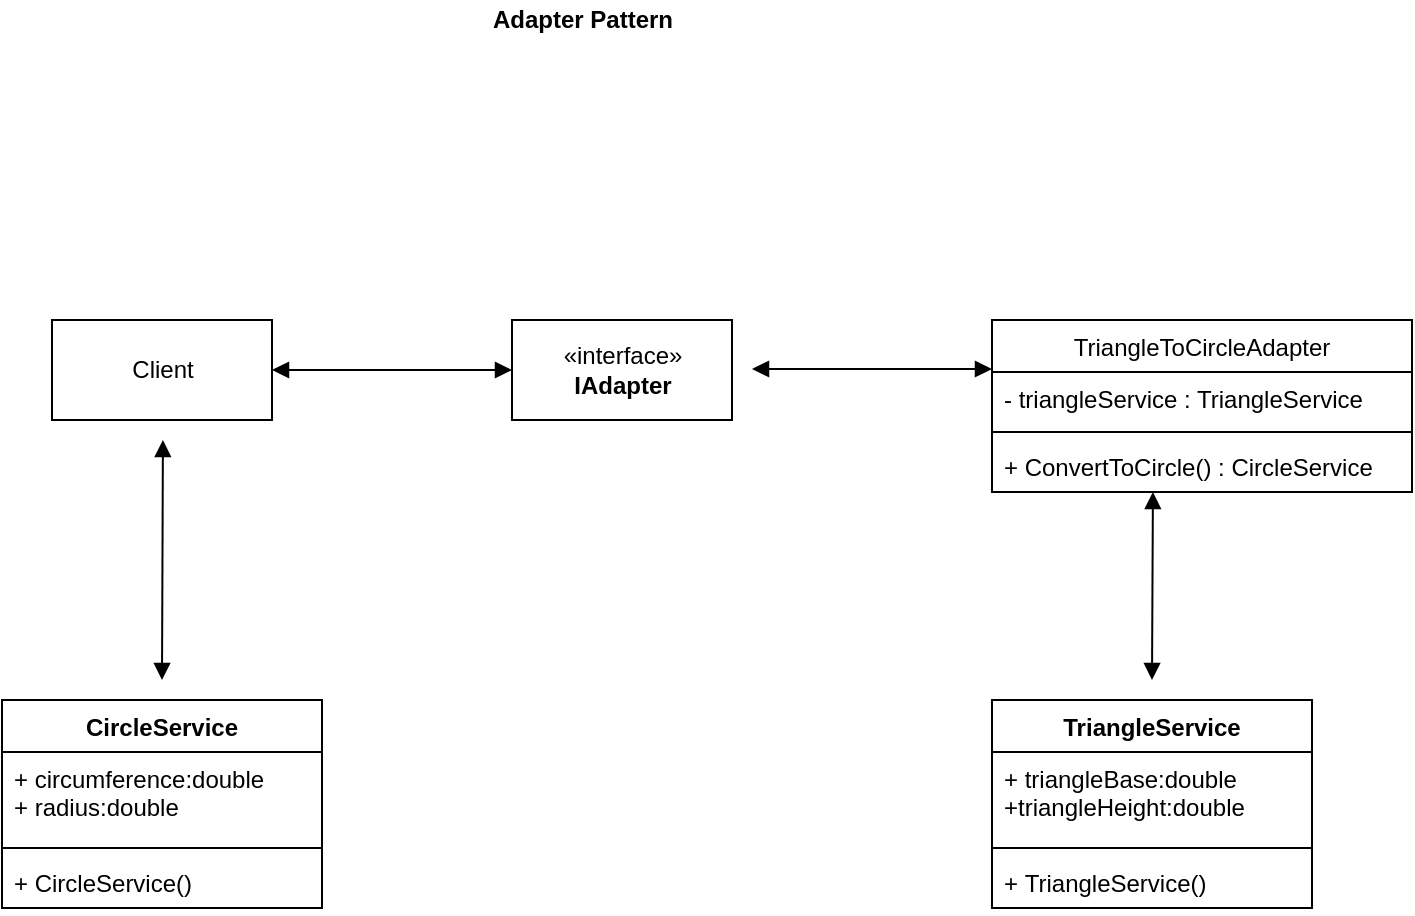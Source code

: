 <mxfile version="19.0.3" type="device"><diagram id="vJB-_5l0PpjhGW2h-YjI" name="Page-1"><mxGraphModel dx="1106" dy="616" grid="1" gridSize="10" guides="1" tooltips="1" connect="1" arrows="1" fold="1" page="1" pageScale="1" pageWidth="827" pageHeight="1169" math="0" shadow="0"><root><mxCell id="0"/><mxCell id="1" parent="0"/><mxCell id="TPuuJiEq7nVVqaepDzOR-5" value="«interface»&lt;br&gt;&lt;b&gt;IAdapter&lt;br&gt;&lt;/b&gt;" style="html=1;" vertex="1" parent="1"><mxGeometry x="360" y="200" width="110" height="50" as="geometry"/></mxCell><mxCell id="TPuuJiEq7nVVqaepDzOR-6" value="Client" style="html=1;" vertex="1" parent="1"><mxGeometry x="130" y="200" width="110" height="50" as="geometry"/></mxCell><mxCell id="TPuuJiEq7nVVqaepDzOR-7" value="TriangleToCircleAdapter" style="swimlane;fontStyle=0;align=center;verticalAlign=top;childLayout=stackLayout;horizontal=1;startSize=26;horizontalStack=0;resizeParent=1;resizeParentMax=0;resizeLast=0;collapsible=1;marginBottom=0;" vertex="1" parent="1"><mxGeometry x="600" y="200" width="210" height="86" as="geometry"/></mxCell><mxCell id="TPuuJiEq7nVVqaepDzOR-8" value="- triangleService : TriangleService " style="text;strokeColor=none;fillColor=none;align=left;verticalAlign=top;spacingLeft=4;spacingRight=4;overflow=hidden;rotatable=0;points=[[0,0.5],[1,0.5]];portConstraint=eastwest;" vertex="1" parent="TPuuJiEq7nVVqaepDzOR-7"><mxGeometry y="26" width="210" height="26" as="geometry"/></mxCell><mxCell id="TPuuJiEq7nVVqaepDzOR-9" value="" style="line;strokeWidth=1;fillColor=none;align=left;verticalAlign=middle;spacingTop=-1;spacingLeft=3;spacingRight=3;rotatable=0;labelPosition=right;points=[];portConstraint=eastwest;" vertex="1" parent="TPuuJiEq7nVVqaepDzOR-7"><mxGeometry y="52" width="210" height="8" as="geometry"/></mxCell><mxCell id="TPuuJiEq7nVVqaepDzOR-10" value="+ ConvertToCircle() : CircleService" style="text;strokeColor=none;fillColor=none;align=left;verticalAlign=top;spacingLeft=4;spacingRight=4;overflow=hidden;rotatable=0;points=[[0,0.5],[1,0.5]];portConstraint=eastwest;" vertex="1" parent="TPuuJiEq7nVVqaepDzOR-7"><mxGeometry y="60" width="210" height="26" as="geometry"/></mxCell><mxCell id="TPuuJiEq7nVVqaepDzOR-16" value="" style="endArrow=block;startArrow=block;endFill=1;startFill=1;html=1;rounded=0;exitX=0.506;exitY=1.098;exitDx=0;exitDy=0;exitPerimeter=0;" edge="1" parent="1"><mxGeometry width="160" relative="1" as="geometry"><mxPoint x="185.46" y="259.998" as="sourcePoint"/><mxPoint x="185" y="380" as="targetPoint"/></mxGeometry></mxCell><mxCell id="TPuuJiEq7nVVqaepDzOR-17" value="" style="endArrow=block;startArrow=block;endFill=1;startFill=1;html=1;rounded=0;" edge="1" parent="1"><mxGeometry width="160" relative="1" as="geometry"><mxPoint x="600" y="224.5" as="sourcePoint"/><mxPoint x="480" y="224.5" as="targetPoint"/><Array as="points"><mxPoint x="530" y="224.5"/></Array></mxGeometry></mxCell><mxCell id="TPuuJiEq7nVVqaepDzOR-23" value="" style="endArrow=block;startArrow=block;endFill=1;startFill=1;html=1;rounded=0;exitX=1;exitY=0.5;exitDx=0;exitDy=0;entryX=0;entryY=0.5;entryDx=0;entryDy=0;" edge="1" parent="1" source="TPuuJiEq7nVVqaepDzOR-6" target="TPuuJiEq7nVVqaepDzOR-5"><mxGeometry width="160" relative="1" as="geometry"><mxPoint x="320.46" y="239.998" as="sourcePoint"/><mxPoint x="320" y="360" as="targetPoint"/></mxGeometry></mxCell><mxCell id="TPuuJiEq7nVVqaepDzOR-24" value="&lt;b&gt;Adapter Pattern&lt;/b&gt;" style="text;html=1;align=center;verticalAlign=middle;resizable=0;points=[];autosize=1;strokeColor=none;fillColor=none;" vertex="1" parent="1"><mxGeometry x="340" y="40" width="110" height="20" as="geometry"/></mxCell><mxCell id="TPuuJiEq7nVVqaepDzOR-25" value="TriangleService" style="swimlane;fontStyle=1;align=center;verticalAlign=top;childLayout=stackLayout;horizontal=1;startSize=26;horizontalStack=0;resizeParent=1;resizeParentMax=0;resizeLast=0;collapsible=1;marginBottom=0;" vertex="1" parent="1"><mxGeometry x="600" y="390" width="160" height="104" as="geometry"/></mxCell><mxCell id="TPuuJiEq7nVVqaepDzOR-26" value="+ triangleBase:double&#10;+triangleHeight:double" style="text;strokeColor=none;fillColor=none;align=left;verticalAlign=top;spacingLeft=4;spacingRight=4;overflow=hidden;rotatable=0;points=[[0,0.5],[1,0.5]];portConstraint=eastwest;" vertex="1" parent="TPuuJiEq7nVVqaepDzOR-25"><mxGeometry y="26" width="160" height="44" as="geometry"/></mxCell><mxCell id="TPuuJiEq7nVVqaepDzOR-27" value="" style="line;strokeWidth=1;fillColor=none;align=left;verticalAlign=middle;spacingTop=-1;spacingLeft=3;spacingRight=3;rotatable=0;labelPosition=right;points=[];portConstraint=eastwest;" vertex="1" parent="TPuuJiEq7nVVqaepDzOR-25"><mxGeometry y="70" width="160" height="8" as="geometry"/></mxCell><mxCell id="TPuuJiEq7nVVqaepDzOR-28" value="+ TriangleService()" style="text;strokeColor=none;fillColor=none;align=left;verticalAlign=top;spacingLeft=4;spacingRight=4;overflow=hidden;rotatable=0;points=[[0,0.5],[1,0.5]];portConstraint=eastwest;" vertex="1" parent="TPuuJiEq7nVVqaepDzOR-25"><mxGeometry y="78" width="160" height="26" as="geometry"/></mxCell><mxCell id="TPuuJiEq7nVVqaepDzOR-29" value="" style="endArrow=block;startArrow=block;endFill=1;startFill=1;html=1;rounded=0;exitX=0.506;exitY=1.098;exitDx=0;exitDy=0;exitPerimeter=0;" edge="1" parent="1"><mxGeometry width="160" relative="1" as="geometry"><mxPoint x="680.46" y="285.998" as="sourcePoint"/><mxPoint x="680" y="380" as="targetPoint"/></mxGeometry></mxCell><mxCell id="TPuuJiEq7nVVqaepDzOR-30" value="CircleService" style="swimlane;fontStyle=1;align=center;verticalAlign=top;childLayout=stackLayout;horizontal=1;startSize=26;horizontalStack=0;resizeParent=1;resizeParentMax=0;resizeLast=0;collapsible=1;marginBottom=0;" vertex="1" parent="1"><mxGeometry x="105" y="390" width="160" height="104" as="geometry"/></mxCell><mxCell id="TPuuJiEq7nVVqaepDzOR-31" value="+ circumference:double&#10;+ radius:double" style="text;strokeColor=none;fillColor=none;align=left;verticalAlign=top;spacingLeft=4;spacingRight=4;overflow=hidden;rotatable=0;points=[[0,0.5],[1,0.5]];portConstraint=eastwest;" vertex="1" parent="TPuuJiEq7nVVqaepDzOR-30"><mxGeometry y="26" width="160" height="44" as="geometry"/></mxCell><mxCell id="TPuuJiEq7nVVqaepDzOR-32" value="" style="line;strokeWidth=1;fillColor=none;align=left;verticalAlign=middle;spacingTop=-1;spacingLeft=3;spacingRight=3;rotatable=0;labelPosition=right;points=[];portConstraint=eastwest;" vertex="1" parent="TPuuJiEq7nVVqaepDzOR-30"><mxGeometry y="70" width="160" height="8" as="geometry"/></mxCell><mxCell id="TPuuJiEq7nVVqaepDzOR-33" value="+ CircleService()" style="text;strokeColor=none;fillColor=none;align=left;verticalAlign=top;spacingLeft=4;spacingRight=4;overflow=hidden;rotatable=0;points=[[0,0.5],[1,0.5]];portConstraint=eastwest;" vertex="1" parent="TPuuJiEq7nVVqaepDzOR-30"><mxGeometry y="78" width="160" height="26" as="geometry"/></mxCell></root></mxGraphModel></diagram></mxfile>